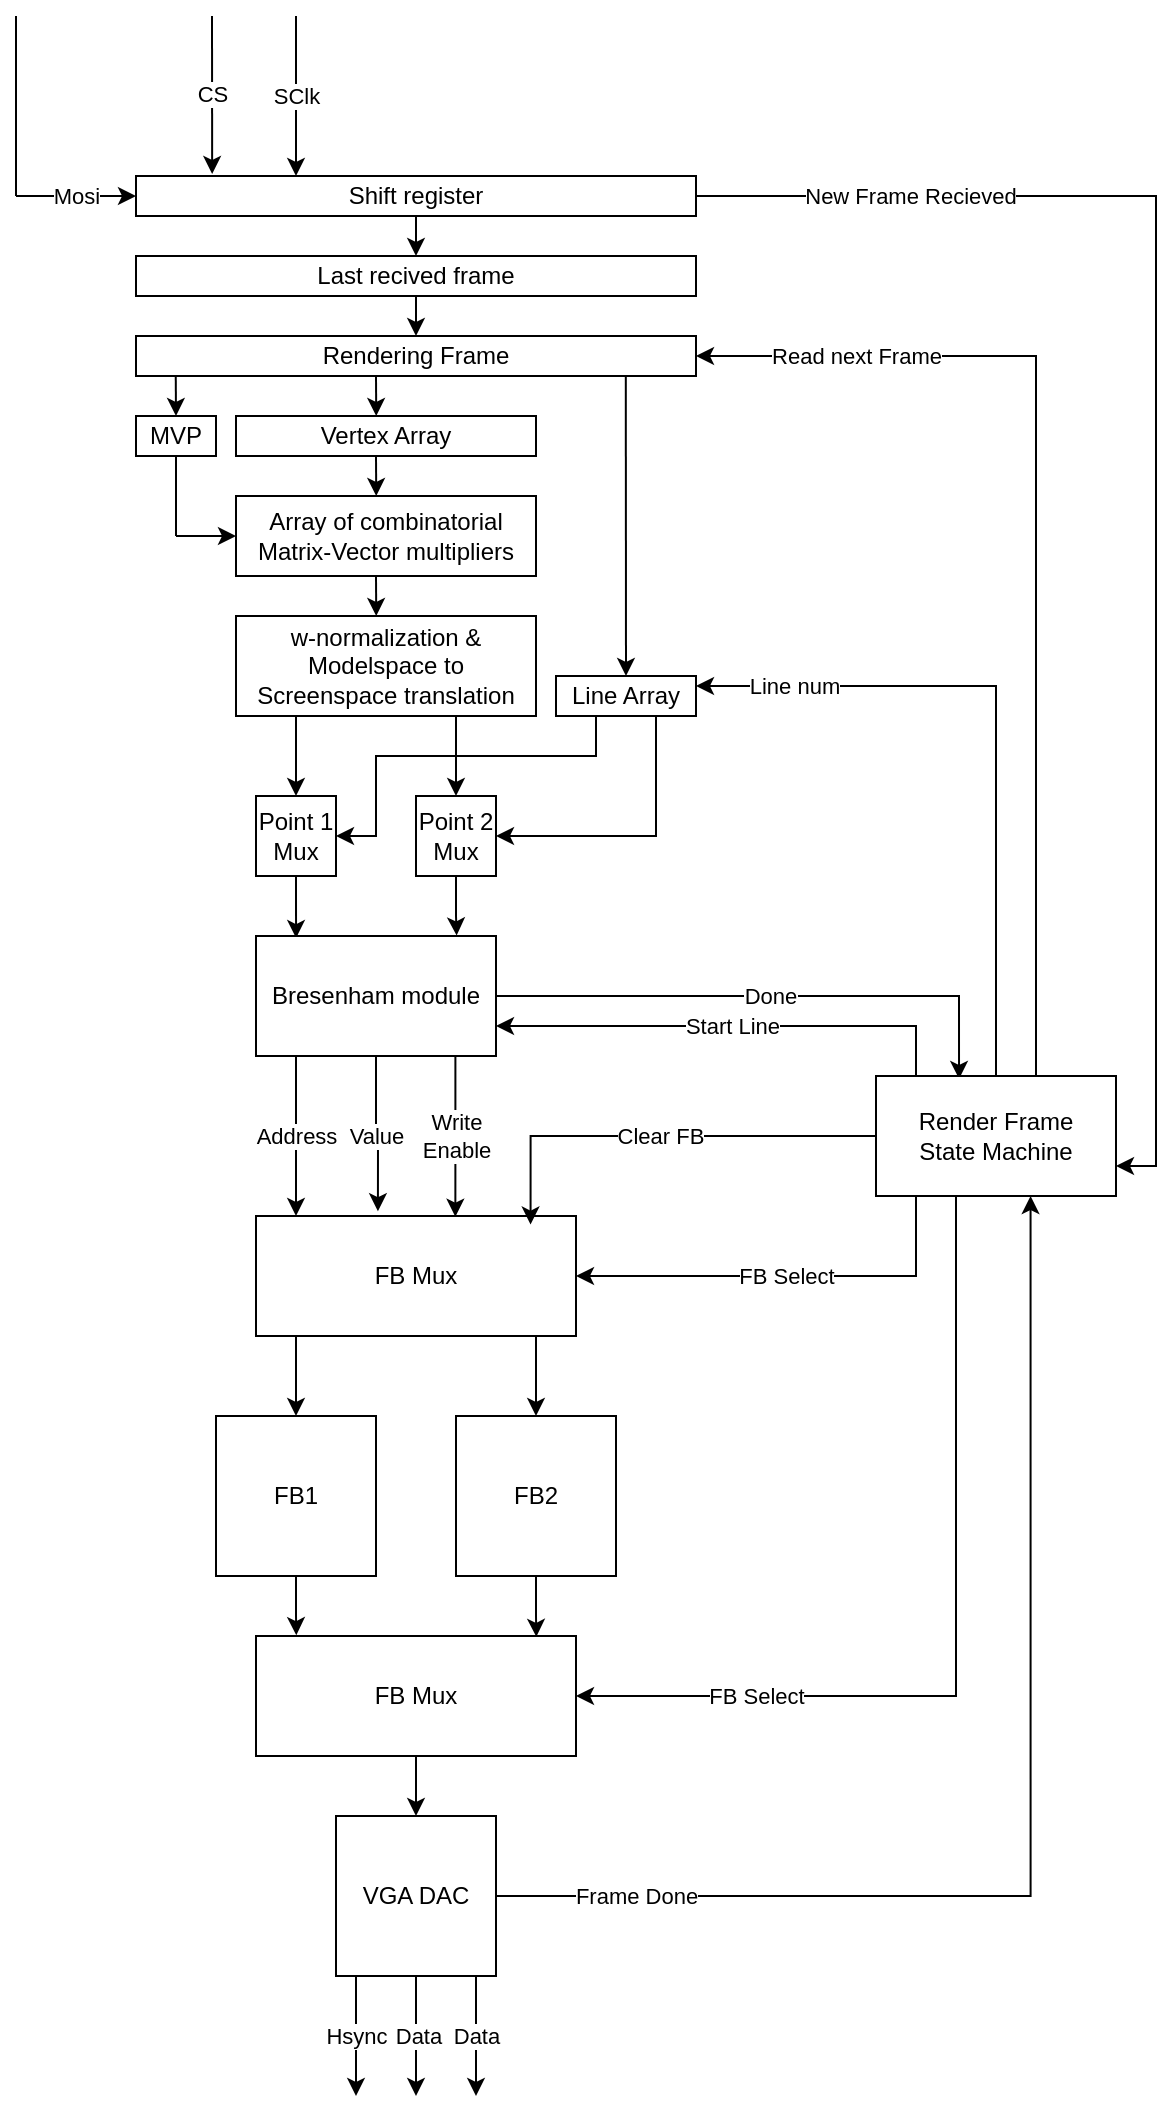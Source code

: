 <mxfile version="15.6.1" type="github">
  <diagram id="q9Ps-RnnYnzRldawcZBS" name="Page-1">
    <mxGraphModel dx="1117" dy="600" grid="1" gridSize="10" guides="1" tooltips="1" connect="1" arrows="1" fold="1" page="1" pageScale="1" pageWidth="850" pageHeight="1100" math="0" shadow="0">
      <root>
        <mxCell id="0" />
        <mxCell id="1" parent="0" />
        <mxCell id="cCv3r7rXpcqw24vT97UZ-61" value="New Frame Recieved" style="edgeStyle=orthogonalEdgeStyle;rounded=0;orthogonalLoop=1;jettySize=auto;html=1;entryX=1;entryY=0.75;entryDx=0;entryDy=0;" edge="1" parent="1" source="1H7v9yOLT2mySPb2tCpm-1" target="cCv3r7rXpcqw24vT97UZ-55">
          <mxGeometry x="-0.71" relative="1" as="geometry">
            <mxPoint as="offset" />
          </mxGeometry>
        </mxCell>
        <mxCell id="1H7v9yOLT2mySPb2tCpm-1" value="Shift register" style="rounded=0;whiteSpace=wrap;html=1;" parent="1" vertex="1">
          <mxGeometry x="140" y="120" width="280" height="20" as="geometry" />
        </mxCell>
        <mxCell id="1H7v9yOLT2mySPb2tCpm-2" value="Mosi" style="endArrow=classic;html=1;rounded=0;" parent="1" edge="1">
          <mxGeometry width="50" height="50" relative="1" as="geometry">
            <mxPoint x="80" y="130" as="sourcePoint" />
            <mxPoint x="140" y="130" as="targetPoint" />
          </mxGeometry>
        </mxCell>
        <mxCell id="1H7v9yOLT2mySPb2tCpm-3" value="" style="endArrow=none;html=1;rounded=0;" parent="1" edge="1">
          <mxGeometry width="50" height="50" relative="1" as="geometry">
            <mxPoint x="80" y="130" as="sourcePoint" />
            <mxPoint x="80" y="40" as="targetPoint" />
          </mxGeometry>
        </mxCell>
        <mxCell id="1H7v9yOLT2mySPb2tCpm-4" value="SClk" style="endArrow=classic;html=1;rounded=0;" parent="1" edge="1">
          <mxGeometry width="50" height="50" relative="1" as="geometry">
            <mxPoint x="220" y="40" as="sourcePoint" />
            <mxPoint x="220" y="120" as="targetPoint" />
          </mxGeometry>
        </mxCell>
        <mxCell id="1H7v9yOLT2mySPb2tCpm-5" value="CS" style="endArrow=classic;html=1;rounded=0;entryX=0.136;entryY=-0.05;entryDx=0;entryDy=0;entryPerimeter=0;" parent="1" target="1H7v9yOLT2mySPb2tCpm-1" edge="1">
          <mxGeometry width="50" height="50" relative="1" as="geometry">
            <mxPoint x="178" y="40" as="sourcePoint" />
            <mxPoint x="320" y="250" as="targetPoint" />
          </mxGeometry>
        </mxCell>
        <mxCell id="1H7v9yOLT2mySPb2tCpm-7" value="Last recived frame" style="rounded=0;whiteSpace=wrap;html=1;" parent="1" vertex="1">
          <mxGeometry x="140" y="160" width="280" height="20" as="geometry" />
        </mxCell>
        <mxCell id="1H7v9yOLT2mySPb2tCpm-8" value="" style="endArrow=classic;html=1;rounded=0;exitX=0.5;exitY=1;exitDx=0;exitDy=0;entryX=0.5;entryY=0;entryDx=0;entryDy=0;" parent="1" source="1H7v9yOLT2mySPb2tCpm-1" target="1H7v9yOLT2mySPb2tCpm-7" edge="1">
          <mxGeometry width="50" height="50" relative="1" as="geometry">
            <mxPoint x="270" y="210" as="sourcePoint" />
            <mxPoint x="320" y="160" as="targetPoint" />
          </mxGeometry>
        </mxCell>
        <mxCell id="1H7v9yOLT2mySPb2tCpm-9" value="Rendering Frame" style="rounded=0;whiteSpace=wrap;html=1;" parent="1" vertex="1">
          <mxGeometry x="140" y="200" width="280" height="20" as="geometry" />
        </mxCell>
        <mxCell id="1H7v9yOLT2mySPb2tCpm-12" value="" style="endArrow=classic;html=1;rounded=0;exitX=0.5;exitY=1;exitDx=0;exitDy=0;entryX=0.5;entryY=0;entryDx=0;entryDy=0;" parent="1" source="1H7v9yOLT2mySPb2tCpm-7" target="1H7v9yOLT2mySPb2tCpm-9" edge="1">
          <mxGeometry width="50" height="50" relative="1" as="geometry">
            <mxPoint x="240" y="160" as="sourcePoint" />
            <mxPoint x="240" y="180" as="targetPoint" />
          </mxGeometry>
        </mxCell>
        <mxCell id="1H7v9yOLT2mySPb2tCpm-13" value="MVP" style="rounded=0;whiteSpace=wrap;html=1;" parent="1" vertex="1">
          <mxGeometry x="140" y="240" width="40" height="20" as="geometry" />
        </mxCell>
        <mxCell id="1H7v9yOLT2mySPb2tCpm-14" value="Vertex Array" style="rounded=0;whiteSpace=wrap;html=1;" parent="1" vertex="1">
          <mxGeometry x="190" y="240" width="150" height="20" as="geometry" />
        </mxCell>
        <mxCell id="cCv3r7rXpcqw24vT97UZ-20" style="edgeStyle=orthogonalEdgeStyle;rounded=0;orthogonalLoop=1;jettySize=auto;html=1;entryX=1;entryY=0.5;entryDx=0;entryDy=0;" edge="1" parent="1" source="1H7v9yOLT2mySPb2tCpm-15" target="cCv3r7rXpcqw24vT97UZ-7">
          <mxGeometry relative="1" as="geometry">
            <Array as="points">
              <mxPoint x="370" y="410" />
              <mxPoint x="260" y="410" />
              <mxPoint x="260" y="450" />
            </Array>
          </mxGeometry>
        </mxCell>
        <mxCell id="cCv3r7rXpcqw24vT97UZ-21" style="edgeStyle=orthogonalEdgeStyle;rounded=0;orthogonalLoop=1;jettySize=auto;html=1;entryX=1;entryY=0.5;entryDx=0;entryDy=0;" edge="1" parent="1" source="1H7v9yOLT2mySPb2tCpm-15" target="cCv3r7rXpcqw24vT97UZ-8">
          <mxGeometry relative="1" as="geometry">
            <Array as="points">
              <mxPoint x="400" y="450" />
            </Array>
          </mxGeometry>
        </mxCell>
        <mxCell id="1H7v9yOLT2mySPb2tCpm-15" value="Line Array" style="rounded=0;whiteSpace=wrap;html=1;" parent="1" vertex="1">
          <mxGeometry x="350" y="370" width="70" height="20" as="geometry" />
        </mxCell>
        <mxCell id="1H7v9yOLT2mySPb2tCpm-16" value="" style="endArrow=classic;html=1;rounded=0;entryX=0.5;entryY=0;entryDx=0;entryDy=0;exitX=0.071;exitY=1;exitDx=0;exitDy=0;exitPerimeter=0;" parent="1" source="1H7v9yOLT2mySPb2tCpm-9" target="1H7v9yOLT2mySPb2tCpm-13" edge="1">
          <mxGeometry width="50" height="50" relative="1" as="geometry">
            <mxPoint x="220" y="320" as="sourcePoint" />
            <mxPoint x="400" y="210" as="targetPoint" />
          </mxGeometry>
        </mxCell>
        <mxCell id="1H7v9yOLT2mySPb2tCpm-17" value="" style="endArrow=classic;html=1;rounded=0;entryX=0.5;entryY=0;entryDx=0;entryDy=0;exitX=0.071;exitY=1;exitDx=0;exitDy=0;exitPerimeter=0;" parent="1" edge="1">
          <mxGeometry width="50" height="50" relative="1" as="geometry">
            <mxPoint x="260" y="220" as="sourcePoint" />
            <mxPoint x="260.12" y="240" as="targetPoint" />
          </mxGeometry>
        </mxCell>
        <mxCell id="1H7v9yOLT2mySPb2tCpm-18" value="" style="endArrow=classic;html=1;rounded=0;entryX=0.5;entryY=0;entryDx=0;entryDy=0;exitX=0.071;exitY=1;exitDx=0;exitDy=0;exitPerimeter=0;" parent="1" edge="1" target="1H7v9yOLT2mySPb2tCpm-15">
          <mxGeometry width="50" height="50" relative="1" as="geometry">
            <mxPoint x="384.9" y="220" as="sourcePoint" />
            <mxPoint x="385.02" y="240" as="targetPoint" />
          </mxGeometry>
        </mxCell>
        <mxCell id="1H7v9yOLT2mySPb2tCpm-19" value="Array of combinatorial Matrix-Vector multipliers " style="rounded=0;whiteSpace=wrap;html=1;" parent="1" vertex="1">
          <mxGeometry x="190" y="280" width="150" height="40" as="geometry" />
        </mxCell>
        <mxCell id="1H7v9yOLT2mySPb2tCpm-21" value="" style="endArrow=none;html=1;rounded=0;entryX=0.5;entryY=1;entryDx=0;entryDy=0;" parent="1" target="1H7v9yOLT2mySPb2tCpm-13" edge="1">
          <mxGeometry width="50" height="50" relative="1" as="geometry">
            <mxPoint x="160" y="300" as="sourcePoint" />
            <mxPoint x="360" y="250" as="targetPoint" />
          </mxGeometry>
        </mxCell>
        <mxCell id="1H7v9yOLT2mySPb2tCpm-22" value="" style="endArrow=classic;html=1;rounded=0;entryX=0;entryY=0.5;entryDx=0;entryDy=0;" parent="1" target="1H7v9yOLT2mySPb2tCpm-19" edge="1">
          <mxGeometry width="50" height="50" relative="1" as="geometry">
            <mxPoint x="160" y="300" as="sourcePoint" />
            <mxPoint x="170" y="310" as="targetPoint" />
          </mxGeometry>
        </mxCell>
        <mxCell id="cCv3r7rXpcqw24vT97UZ-2" value="" style="endArrow=classic;html=1;rounded=0;entryX=0.5;entryY=0;entryDx=0;entryDy=0;exitX=0.071;exitY=1;exitDx=0;exitDy=0;exitPerimeter=0;" edge="1" parent="1">
          <mxGeometry width="50" height="50" relative="1" as="geometry">
            <mxPoint x="260" y="260" as="sourcePoint" />
            <mxPoint x="260.12" y="280" as="targetPoint" />
          </mxGeometry>
        </mxCell>
        <mxCell id="cCv3r7rXpcqw24vT97UZ-14" style="edgeStyle=orthogonalEdgeStyle;rounded=0;orthogonalLoop=1;jettySize=auto;html=1;" edge="1" parent="1" source="cCv3r7rXpcqw24vT97UZ-3" target="cCv3r7rXpcqw24vT97UZ-7">
          <mxGeometry relative="1" as="geometry">
            <Array as="points">
              <mxPoint x="220" y="410" />
              <mxPoint x="220" y="410" />
            </Array>
          </mxGeometry>
        </mxCell>
        <mxCell id="cCv3r7rXpcqw24vT97UZ-19" style="edgeStyle=orthogonalEdgeStyle;rounded=0;orthogonalLoop=1;jettySize=auto;html=1;entryX=0.5;entryY=0;entryDx=0;entryDy=0;" edge="1" parent="1" source="cCv3r7rXpcqw24vT97UZ-3" target="cCv3r7rXpcqw24vT97UZ-8">
          <mxGeometry relative="1" as="geometry">
            <Array as="points">
              <mxPoint x="300" y="400" />
              <mxPoint x="300" y="400" />
            </Array>
          </mxGeometry>
        </mxCell>
        <mxCell id="cCv3r7rXpcqw24vT97UZ-3" value="w-normalization &amp;amp; Modelspace to Screenspace translation" style="rounded=0;whiteSpace=wrap;html=1;" vertex="1" parent="1">
          <mxGeometry x="190" y="340" width="150" height="50" as="geometry" />
        </mxCell>
        <mxCell id="cCv3r7rXpcqw24vT97UZ-5" value="" style="endArrow=classic;html=1;rounded=0;entryX=0.5;entryY=0;entryDx=0;entryDy=0;exitX=0.071;exitY=1;exitDx=0;exitDy=0;exitPerimeter=0;" edge="1" parent="1">
          <mxGeometry width="50" height="50" relative="1" as="geometry">
            <mxPoint x="260.0" y="320" as="sourcePoint" />
            <mxPoint x="260.12" y="340" as="targetPoint" />
          </mxGeometry>
        </mxCell>
        <mxCell id="cCv3r7rXpcqw24vT97UZ-22" style="edgeStyle=orthogonalEdgeStyle;rounded=0;orthogonalLoop=1;jettySize=auto;html=1;entryX=0.167;entryY=0.017;entryDx=0;entryDy=0;entryPerimeter=0;" edge="1" parent="1" source="cCv3r7rXpcqw24vT97UZ-7" target="cCv3r7rXpcqw24vT97UZ-17">
          <mxGeometry relative="1" as="geometry" />
        </mxCell>
        <mxCell id="cCv3r7rXpcqw24vT97UZ-7" value="Point 1 Mux" style="whiteSpace=wrap;html=1;aspect=fixed;" vertex="1" parent="1">
          <mxGeometry x="200" y="430" width="40" height="40" as="geometry" />
        </mxCell>
        <mxCell id="cCv3r7rXpcqw24vT97UZ-25" style="edgeStyle=orthogonalEdgeStyle;rounded=0;orthogonalLoop=1;jettySize=auto;html=1;entryX=0.836;entryY=-0.005;entryDx=0;entryDy=0;entryPerimeter=0;" edge="1" parent="1" source="cCv3r7rXpcqw24vT97UZ-8" target="cCv3r7rXpcqw24vT97UZ-17">
          <mxGeometry relative="1" as="geometry" />
        </mxCell>
        <mxCell id="cCv3r7rXpcqw24vT97UZ-8" value="&lt;div&gt;Point 2&lt;/div&gt;&lt;div&gt; Mux&lt;/div&gt;" style="whiteSpace=wrap;html=1;aspect=fixed;" vertex="1" parent="1">
          <mxGeometry x="280" y="430" width="40" height="40" as="geometry" />
        </mxCell>
        <mxCell id="cCv3r7rXpcqw24vT97UZ-35" value="Address" style="edgeStyle=orthogonalEdgeStyle;rounded=0;orthogonalLoop=1;jettySize=auto;html=1;" edge="1" parent="1" source="cCv3r7rXpcqw24vT97UZ-17" target="cCv3r7rXpcqw24vT97UZ-34">
          <mxGeometry relative="1" as="geometry">
            <Array as="points">
              <mxPoint x="220" y="600" />
              <mxPoint x="220" y="600" />
            </Array>
          </mxGeometry>
        </mxCell>
        <mxCell id="cCv3r7rXpcqw24vT97UZ-37" value="Value" style="edgeStyle=orthogonalEdgeStyle;rounded=0;orthogonalLoop=1;jettySize=auto;html=1;entryX=0.381;entryY=-0.04;entryDx=0;entryDy=0;entryPerimeter=0;" edge="1" parent="1" source="cCv3r7rXpcqw24vT97UZ-17" target="cCv3r7rXpcqw24vT97UZ-34">
          <mxGeometry relative="1" as="geometry">
            <mxPoint x="280" y="600" as="targetPoint" />
            <Array as="points">
              <mxPoint x="260" y="600" />
              <mxPoint x="261" y="600" />
            </Array>
          </mxGeometry>
        </mxCell>
        <mxCell id="cCv3r7rXpcqw24vT97UZ-38" value="Write&lt;br&gt;Enable" style="edgeStyle=orthogonalEdgeStyle;rounded=0;orthogonalLoop=1;jettySize=auto;html=1;entryX=0.623;entryY=0.006;entryDx=0;entryDy=0;entryPerimeter=0;" edge="1" parent="1" source="cCv3r7rXpcqw24vT97UZ-17" target="cCv3r7rXpcqw24vT97UZ-34">
          <mxGeometry x="-0.004" relative="1" as="geometry">
            <mxPoint x="320" y="610" as="targetPoint" />
            <Array as="points">
              <mxPoint x="300" y="600" />
            </Array>
            <mxPoint as="offset" />
          </mxGeometry>
        </mxCell>
        <mxCell id="cCv3r7rXpcqw24vT97UZ-58" value="Done" style="edgeStyle=orthogonalEdgeStyle;rounded=0;orthogonalLoop=1;jettySize=auto;html=1;entryX=0.346;entryY=0.024;entryDx=0;entryDy=0;entryPerimeter=0;" edge="1" parent="1" source="cCv3r7rXpcqw24vT97UZ-17" target="cCv3r7rXpcqw24vT97UZ-55">
          <mxGeometry relative="1" as="geometry" />
        </mxCell>
        <mxCell id="cCv3r7rXpcqw24vT97UZ-17" value="Bresenham module" style="rounded=0;whiteSpace=wrap;html=1;" vertex="1" parent="1">
          <mxGeometry x="200" y="500" width="120" height="60" as="geometry" />
        </mxCell>
        <mxCell id="cCv3r7rXpcqw24vT97UZ-42" style="edgeStyle=orthogonalEdgeStyle;rounded=0;orthogonalLoop=1;jettySize=auto;html=1;entryX=0.5;entryY=0;entryDx=0;entryDy=0;" edge="1" parent="1" source="cCv3r7rXpcqw24vT97UZ-34" target="cCv3r7rXpcqw24vT97UZ-40">
          <mxGeometry relative="1" as="geometry">
            <Array as="points">
              <mxPoint x="220" y="740" />
              <mxPoint x="220" y="740" />
            </Array>
          </mxGeometry>
        </mxCell>
        <mxCell id="cCv3r7rXpcqw24vT97UZ-43" style="edgeStyle=orthogonalEdgeStyle;rounded=0;orthogonalLoop=1;jettySize=auto;html=1;entryX=0.5;entryY=0;entryDx=0;entryDy=0;" edge="1" parent="1" source="cCv3r7rXpcqw24vT97UZ-34" target="cCv3r7rXpcqw24vT97UZ-41">
          <mxGeometry relative="1" as="geometry">
            <Array as="points">
              <mxPoint x="340" y="720" />
              <mxPoint x="340" y="720" />
            </Array>
          </mxGeometry>
        </mxCell>
        <mxCell id="cCv3r7rXpcqw24vT97UZ-34" value="FB Mux" style="rounded=0;whiteSpace=wrap;html=1;" vertex="1" parent="1">
          <mxGeometry x="200" y="640" width="160" height="60" as="geometry" />
        </mxCell>
        <mxCell id="cCv3r7rXpcqw24vT97UZ-48" style="edgeStyle=orthogonalEdgeStyle;rounded=0;orthogonalLoop=1;jettySize=auto;html=1;entryX=0.126;entryY=-0.007;entryDx=0;entryDy=0;entryPerimeter=0;" edge="1" parent="1" source="cCv3r7rXpcqw24vT97UZ-40" target="cCv3r7rXpcqw24vT97UZ-45">
          <mxGeometry relative="1" as="geometry" />
        </mxCell>
        <mxCell id="cCv3r7rXpcqw24vT97UZ-40" value="FB1" style="rounded=0;whiteSpace=wrap;html=1;" vertex="1" parent="1">
          <mxGeometry x="180" y="740" width="80" height="80" as="geometry" />
        </mxCell>
        <mxCell id="cCv3r7rXpcqw24vT97UZ-47" style="edgeStyle=orthogonalEdgeStyle;rounded=0;orthogonalLoop=1;jettySize=auto;html=1;entryX=0.876;entryY=0.007;entryDx=0;entryDy=0;entryPerimeter=0;" edge="1" parent="1" source="cCv3r7rXpcqw24vT97UZ-41" target="cCv3r7rXpcqw24vT97UZ-45">
          <mxGeometry relative="1" as="geometry" />
        </mxCell>
        <mxCell id="cCv3r7rXpcqw24vT97UZ-41" value="&lt;div&gt;FB2&lt;/div&gt;" style="rounded=0;whiteSpace=wrap;html=1;" vertex="1" parent="1">
          <mxGeometry x="300" y="740" width="80" height="80" as="geometry" />
        </mxCell>
        <mxCell id="cCv3r7rXpcqw24vT97UZ-53" style="edgeStyle=orthogonalEdgeStyle;rounded=0;orthogonalLoop=1;jettySize=auto;html=1;entryX=0.5;entryY=0;entryDx=0;entryDy=0;" edge="1" parent="1" source="cCv3r7rXpcqw24vT97UZ-45" target="cCv3r7rXpcqw24vT97UZ-52">
          <mxGeometry relative="1" as="geometry" />
        </mxCell>
        <mxCell id="cCv3r7rXpcqw24vT97UZ-45" value="FB Mux" style="rounded=0;whiteSpace=wrap;html=1;" vertex="1" parent="1">
          <mxGeometry x="200" y="850" width="160" height="60" as="geometry" />
        </mxCell>
        <mxCell id="cCv3r7rXpcqw24vT97UZ-54" value="Frame Done" style="edgeStyle=orthogonalEdgeStyle;rounded=0;orthogonalLoop=1;jettySize=auto;html=1;entryX=0.644;entryY=1;entryDx=0;entryDy=0;entryPerimeter=0;" edge="1" parent="1" source="cCv3r7rXpcqw24vT97UZ-52" target="cCv3r7rXpcqw24vT97UZ-55">
          <mxGeometry x="-0.773" relative="1" as="geometry">
            <mxPoint x="460" y="980" as="targetPoint" />
            <mxPoint as="offset" />
          </mxGeometry>
        </mxCell>
        <mxCell id="cCv3r7rXpcqw24vT97UZ-63" value="Hsync" style="edgeStyle=orthogonalEdgeStyle;rounded=0;orthogonalLoop=1;jettySize=auto;html=1;" edge="1" parent="1" source="cCv3r7rXpcqw24vT97UZ-52">
          <mxGeometry relative="1" as="geometry">
            <mxPoint x="250" y="1080" as="targetPoint" />
            <Array as="points">
              <mxPoint x="250" y="1030" />
              <mxPoint x="250" y="1030" />
            </Array>
          </mxGeometry>
        </mxCell>
        <mxCell id="cCv3r7rXpcqw24vT97UZ-64" value="Data" style="edgeStyle=orthogonalEdgeStyle;rounded=0;orthogonalLoop=1;jettySize=auto;html=1;" edge="1" parent="1" source="cCv3r7rXpcqw24vT97UZ-52">
          <mxGeometry relative="1" as="geometry">
            <mxPoint x="280" y="1080" as="targetPoint" />
          </mxGeometry>
        </mxCell>
        <mxCell id="cCv3r7rXpcqw24vT97UZ-65" value="Data" style="edgeStyle=orthogonalEdgeStyle;rounded=0;orthogonalLoop=1;jettySize=auto;html=1;" edge="1" parent="1" source="cCv3r7rXpcqw24vT97UZ-52">
          <mxGeometry relative="1" as="geometry">
            <mxPoint x="310" y="1080" as="targetPoint" />
            <Array as="points">
              <mxPoint x="310" y="1030" />
              <mxPoint x="310" y="1030" />
            </Array>
          </mxGeometry>
        </mxCell>
        <mxCell id="cCv3r7rXpcqw24vT97UZ-52" value="VGA DAC" style="whiteSpace=wrap;html=1;aspect=fixed;" vertex="1" parent="1">
          <mxGeometry x="240" y="940" width="80" height="80" as="geometry" />
        </mxCell>
        <mxCell id="cCv3r7rXpcqw24vT97UZ-56" value="Clear FB" style="edgeStyle=orthogonalEdgeStyle;rounded=0;orthogonalLoop=1;jettySize=auto;html=1;entryX=0.858;entryY=0.071;entryDx=0;entryDy=0;entryPerimeter=0;" edge="1" parent="1" source="cCv3r7rXpcqw24vT97UZ-55" target="cCv3r7rXpcqw24vT97UZ-34">
          <mxGeometry relative="1" as="geometry" />
        </mxCell>
        <mxCell id="cCv3r7rXpcqw24vT97UZ-57" value="Start Line" style="edgeStyle=orthogonalEdgeStyle;rounded=0;orthogonalLoop=1;jettySize=auto;html=1;entryX=1;entryY=0.75;entryDx=0;entryDy=0;" edge="1" parent="1" source="cCv3r7rXpcqw24vT97UZ-55" target="cCv3r7rXpcqw24vT97UZ-17">
          <mxGeometry relative="1" as="geometry">
            <Array as="points">
              <mxPoint x="530" y="545" />
            </Array>
          </mxGeometry>
        </mxCell>
        <mxCell id="cCv3r7rXpcqw24vT97UZ-60" value="Line num" style="edgeStyle=orthogonalEdgeStyle;rounded=0;orthogonalLoop=1;jettySize=auto;html=1;entryX=1;entryY=0.25;entryDx=0;entryDy=0;" edge="1" parent="1" source="cCv3r7rXpcqw24vT97UZ-55" target="1H7v9yOLT2mySPb2tCpm-15">
          <mxGeometry x="0.71" relative="1" as="geometry">
            <Array as="points">
              <mxPoint x="570" y="375" />
            </Array>
            <mxPoint x="-1" as="offset" />
          </mxGeometry>
        </mxCell>
        <mxCell id="cCv3r7rXpcqw24vT97UZ-62" value="Read next Frame" style="edgeStyle=orthogonalEdgeStyle;rounded=0;orthogonalLoop=1;jettySize=auto;html=1;entryX=1;entryY=0.5;entryDx=0;entryDy=0;" edge="1" parent="1" source="cCv3r7rXpcqw24vT97UZ-55" target="1H7v9yOLT2mySPb2tCpm-9">
          <mxGeometry x="0.698" relative="1" as="geometry">
            <Array as="points">
              <mxPoint x="590" y="210" />
            </Array>
            <mxPoint as="offset" />
          </mxGeometry>
        </mxCell>
        <mxCell id="cCv3r7rXpcqw24vT97UZ-66" value="&lt;div&gt;FB Select&lt;/div&gt;" style="edgeStyle=orthogonalEdgeStyle;rounded=0;orthogonalLoop=1;jettySize=auto;html=1;entryX=1;entryY=0.5;entryDx=0;entryDy=0;" edge="1" parent="1" source="cCv3r7rXpcqw24vT97UZ-55" target="cCv3r7rXpcqw24vT97UZ-34">
          <mxGeometry relative="1" as="geometry">
            <Array as="points">
              <mxPoint x="530" y="670" />
            </Array>
          </mxGeometry>
        </mxCell>
        <mxCell id="cCv3r7rXpcqw24vT97UZ-68" value="&lt;div&gt;FB Select&lt;/div&gt;" style="edgeStyle=orthogonalEdgeStyle;rounded=0;orthogonalLoop=1;jettySize=auto;html=1;entryX=1;entryY=0.5;entryDx=0;entryDy=0;" edge="1" parent="1" source="cCv3r7rXpcqw24vT97UZ-55" target="cCv3r7rXpcqw24vT97UZ-45">
          <mxGeometry x="0.591" relative="1" as="geometry">
            <Array as="points">
              <mxPoint x="550" y="880" />
            </Array>
            <mxPoint as="offset" />
          </mxGeometry>
        </mxCell>
        <mxCell id="cCv3r7rXpcqw24vT97UZ-55" value="&lt;div&gt;Render Frame&lt;/div&gt;&lt;div&gt; State Machine&lt;/div&gt;" style="rounded=0;whiteSpace=wrap;html=1;" vertex="1" parent="1">
          <mxGeometry x="510" y="570" width="120" height="60" as="geometry" />
        </mxCell>
      </root>
    </mxGraphModel>
  </diagram>
</mxfile>
